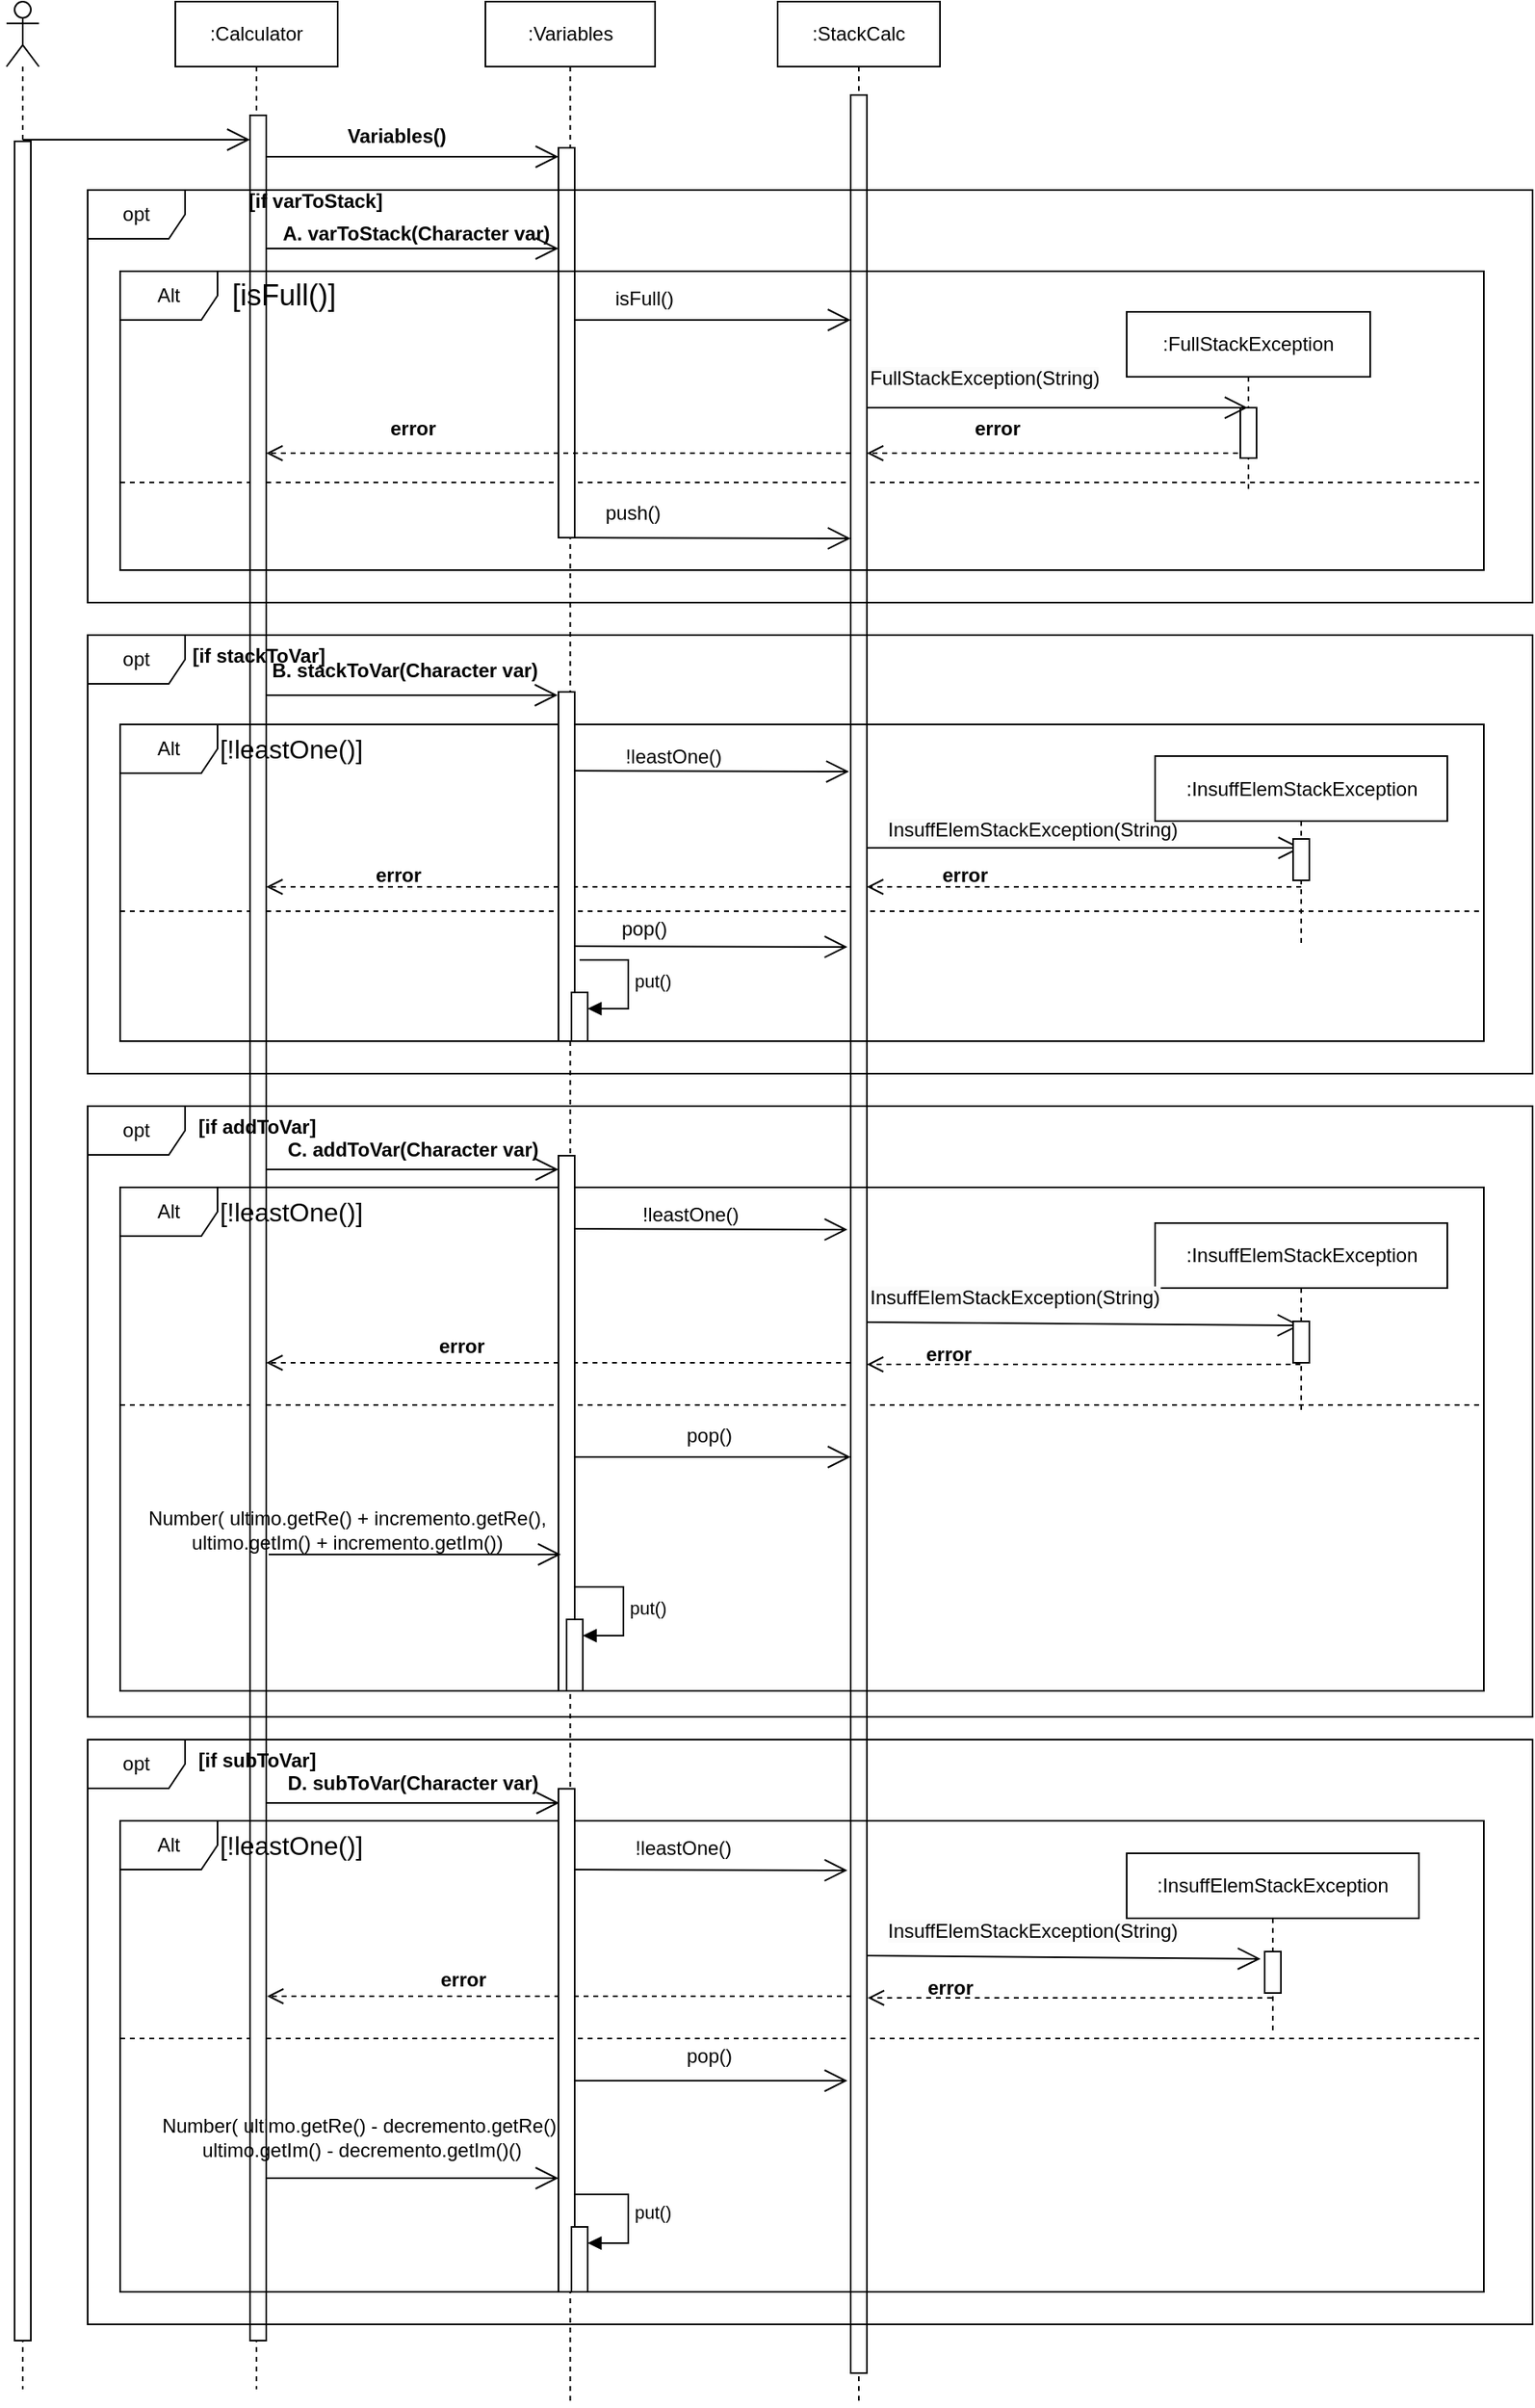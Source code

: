 <mxfile version="22.1.6" type="google">
  <diagram name="Pagina-1" id="kVooIhPU2rkoCFdK2LHJ">
    <mxGraphModel grid="1" page="1" gridSize="10" guides="1" tooltips="1" connect="1" arrows="1" fold="1" pageScale="1" pageWidth="827" pageHeight="1169" math="0" shadow="0">
      <root>
        <mxCell id="0" />
        <mxCell id="1" parent="0" />
        <mxCell id="1E0dOz9bMTVQA5IC1F03-9" value="" style="line;strokeWidth=1;fillColor=none;align=left;verticalAlign=middle;spacingTop=-1;spacingLeft=3;spacingRight=3;rotatable=0;labelPosition=right;points=[];portConstraint=eastwest;strokeColor=inherit;dashed=1;" vertex="1" parent="1">
          <mxGeometry x="100" y="372" width="840" height="8" as="geometry" />
        </mxCell>
        <mxCell id="1E0dOz9bMTVQA5IC1F03-52" value="" style="line;strokeWidth=1;fillColor=none;align=left;verticalAlign=middle;spacingTop=-1;spacingLeft=3;spacingRight=3;rotatable=0;labelPosition=right;points=[];portConstraint=eastwest;strokeColor=inherit;dashed=1;" vertex="1" parent="1">
          <mxGeometry x="100" y="636" width="840" height="8" as="geometry" />
        </mxCell>
        <mxCell id="1E0dOz9bMTVQA5IC1F03-88" value="" style="line;strokeWidth=1;fillColor=none;align=left;verticalAlign=middle;spacingTop=-1;spacingLeft=3;spacingRight=3;rotatable=0;labelPosition=right;points=[];portConstraint=eastwest;strokeColor=inherit;dashed=1;" vertex="1" parent="1">
          <mxGeometry x="100" y="940" width="840" height="8" as="geometry" />
        </mxCell>
        <mxCell id="E0s9owtsk1SM0bqnMgh_-17" value="" style="line;strokeWidth=1;fillColor=none;align=left;verticalAlign=middle;spacingTop=-1;spacingLeft=3;spacingRight=3;rotatable=0;labelPosition=right;points=[];portConstraint=eastwest;strokeColor=inherit;dashed=1;" vertex="1" parent="1">
          <mxGeometry x="100" y="1330" width="840" height="8" as="geometry" />
        </mxCell>
        <mxCell id="9F1jh5PW8uQruH1zrCdh-14" value=":StackCalc" style="shape=umlLifeline;perimeter=lifelinePerimeter;whiteSpace=wrap;html=1;container=1;dropTarget=0;collapsible=0;recursiveResize=0;outlineConnect=0;portConstraint=eastwest;newEdgeStyle={&quot;curved&quot;:0,&quot;rounded&quot;:0};" vertex="1" parent="1">
          <mxGeometry x="505" y="80" width="100" height="1480" as="geometry" />
        </mxCell>
        <mxCell id="JTToezeW8souKB9VHQ9I-14" value="" style="html=1;points=[[0,0,0,0,5],[0,1,0,0,-5],[1,0,0,0,5],[1,1,0,0,-5]];perimeter=orthogonalPerimeter;outlineConnect=0;targetShapes=umlLifeline;portConstraint=eastwest;newEdgeStyle={&quot;curved&quot;:0,&quot;rounded&quot;:0};" vertex="1" parent="9F1jh5PW8uQruH1zrCdh-14">
          <mxGeometry x="45" y="57.5" width="10" height="1402.5" as="geometry" />
        </mxCell>
        <mxCell id="9F1jh5PW8uQruH1zrCdh-13" value=":Calculator" style="shape=umlLifeline;perimeter=lifelinePerimeter;whiteSpace=wrap;html=1;container=1;dropTarget=0;collapsible=0;recursiveResize=0;outlineConnect=0;portConstraint=eastwest;newEdgeStyle={&quot;curved&quot;:0,&quot;rounded&quot;:0};" vertex="1" parent="1">
          <mxGeometry x="134" y="80" width="100" height="1470" as="geometry" />
        </mxCell>
        <mxCell id="9F1jh5PW8uQruH1zrCdh-12" value=":Variables" style="shape=umlLifeline;perimeter=lifelinePerimeter;whiteSpace=wrap;html=1;container=1;dropTarget=0;collapsible=0;recursiveResize=0;outlineConnect=0;portConstraint=eastwest;newEdgeStyle={&quot;curved&quot;:0,&quot;rounded&quot;:0};" vertex="1" parent="1">
          <mxGeometry x="325" y="80" width="104.5" height="1480" as="geometry" />
        </mxCell>
        <mxCell id="JTToezeW8souKB9VHQ9I-4" value="" style="html=1;points=[[0,0,0,0,5],[0,1,0,0,-5],[1,0,0,0,5],[1,1,0,0,-5]];perimeter=orthogonalPerimeter;outlineConnect=0;targetShapes=umlLifeline;portConstraint=eastwest;newEdgeStyle={&quot;curved&quot;:0,&quot;rounded&quot;:0};" vertex="1" parent="1">
          <mxGeometry x="180" y="150" width="10" height="1370" as="geometry" />
        </mxCell>
        <mxCell id="JTToezeW8souKB9VHQ9I-5" value="" style="endArrow=open;endFill=1;endSize=12;html=1;rounded=0;entryX=0;entryY=0;entryDx=0;entryDy=5;entryPerimeter=0;" edge="1" parent="1">
          <mxGeometry width="160" relative="1" as="geometry">
            <mxPoint x="190" y="175.5" as="sourcePoint" />
            <mxPoint x="370" y="175.5" as="targetPoint" />
          </mxGeometry>
        </mxCell>
        <mxCell id="JTToezeW8souKB9VHQ9I-6" value="" style="html=1;points=[[0,0,0,0,5],[0,1,0,0,-5],[1,0,0,0,5],[1,1,0,0,-5]];perimeter=orthogonalPerimeter;outlineConnect=0;targetShapes=umlLifeline;portConstraint=eastwest;newEdgeStyle={&quot;curved&quot;:0,&quot;rounded&quot;:0};" vertex="1" parent="1">
          <mxGeometry x="370" y="170" width="10" height="240" as="geometry" />
        </mxCell>
        <mxCell id="JTToezeW8souKB9VHQ9I-7" value="Variables()" style="text;align=center;fontStyle=1;verticalAlign=middle;spacingLeft=3;spacingRight=3;strokeColor=none;rotatable=0;points=[[0,0.5],[1,0.5]];portConstraint=eastwest;html=1;" vertex="1" parent="1">
          <mxGeometry x="230" y="150" width="80" height="26" as="geometry" />
        </mxCell>
        <mxCell id="JTToezeW8souKB9VHQ9I-37" value="opt" style="shape=umlFrame;whiteSpace=wrap;html=1;pointerEvents=0;" vertex="1" parent="1">
          <mxGeometry x="80" y="196" width="890" height="254" as="geometry" />
        </mxCell>
        <mxCell id="O0aGhMnzpYzXoTUy4jIY-9" value="" style="endArrow=open;endFill=1;endSize=12;html=1;rounded=0;entryX=0;entryY=0;entryDx=0;entryDy=5;entryPerimeter=0;" edge="1" parent="1" source="9F1jh5PW8uQruH1zrCdh-1">
          <mxGeometry width="160" relative="1" as="geometry">
            <mxPoint x="60" y="165" as="sourcePoint" />
            <mxPoint x="180" y="165" as="targetPoint" />
          </mxGeometry>
        </mxCell>
        <mxCell id="JTToezeW8souKB9VHQ9I-18" value="[if varToStack]" style="text;align=center;fontStyle=1;verticalAlign=middle;spacingLeft=3;spacingRight=3;strokeColor=none;rotatable=0;points=[[0,0.5],[1,0.5]];portConstraint=eastwest;html=1;" vertex="1" parent="1">
          <mxGeometry x="180" y="190" width="80" height="26" as="geometry" />
        </mxCell>
        <mxCell id="O0aGhMnzpYzXoTUy4jIY-59" value="&lt;font style=&quot;font-size: 18px;&quot;&gt;[isFull()]&lt;/font&gt;" style="text;html=1;strokeColor=none;fillColor=none;align=center;verticalAlign=middle;whiteSpace=wrap;rounded=0;fontSize=16;" vertex="1" parent="1">
          <mxGeometry x="170.5" y="246" width="60" height="30" as="geometry" />
        </mxCell>
        <mxCell id="1E0dOz9bMTVQA5IC1F03-6" value="A. varToStack(Character var)" style="text;align=center;fontStyle=1;verticalAlign=middle;spacingLeft=3;spacingRight=3;strokeColor=none;rotatable=0;points=[[0,0.5],[1,0.5]];portConstraint=eastwest;html=1;" vertex="1" parent="1">
          <mxGeometry x="170" y="210" width="223" height="26" as="geometry" />
        </mxCell>
        <mxCell id="1E0dOz9bMTVQA5IC1F03-8" value="Alt" style="shape=umlFrame;whiteSpace=wrap;html=1;pointerEvents=0;" vertex="1" parent="1">
          <mxGeometry x="100" y="246" width="840" height="184" as="geometry" />
        </mxCell>
        <mxCell id="1E0dOz9bMTVQA5IC1F03-11" value="" style="endArrow=open;endFill=1;endSize=12;html=1;rounded=0;" edge="1" parent="1">
          <mxGeometry width="160" relative="1" as="geometry">
            <mxPoint x="190" y="232" as="sourcePoint" />
            <mxPoint x="370" y="232.0" as="targetPoint" />
          </mxGeometry>
        </mxCell>
        <mxCell id="1E0dOz9bMTVQA5IC1F03-20" value="" style="html=1;verticalAlign=bottom;endArrow=open;dashed=1;endSize=8;curved=0;rounded=0;fontSize=12;" edge="1" parent="1" source="9F1jh5PW8uQruH1zrCdh-6" target="JTToezeW8souKB9VHQ9I-14">
          <mxGeometry y="-50" relative="1" as="geometry">
            <mxPoint x="750" y="358" as="sourcePoint" />
            <mxPoint x="580" y="358" as="targetPoint" />
            <Array as="points">
              <mxPoint x="630" y="358" />
            </Array>
            <mxPoint as="offset" />
          </mxGeometry>
        </mxCell>
        <mxCell id="1E0dOz9bMTVQA5IC1F03-21" value="" style="html=1;verticalAlign=bottom;endArrow=open;dashed=1;endSize=8;curved=0;rounded=0;fontSize=12;" edge="1" parent="1">
          <mxGeometry y="-50" relative="1" as="geometry">
            <mxPoint x="550" y="358" as="sourcePoint" />
            <mxPoint x="190" y="358" as="targetPoint" />
            <Array as="points">
              <mxPoint x="480" y="358" />
            </Array>
            <mxPoint as="offset" />
          </mxGeometry>
        </mxCell>
        <mxCell id="1E0dOz9bMTVQA5IC1F03-27" value="error" style="text;align=center;fontStyle=1;verticalAlign=middle;spacingLeft=3;spacingRight=3;strokeColor=none;rotatable=0;points=[[0,0.5],[1,0.5]];portConstraint=eastwest;html=1;" vertex="1" parent="1">
          <mxGeometry x="240" y="330" width="80" height="26" as="geometry" />
        </mxCell>
        <mxCell id="1E0dOz9bMTVQA5IC1F03-28" value="" style="endArrow=open;endFill=1;endSize=12;html=1;rounded=0;" edge="1" parent="1">
          <mxGeometry width="160" relative="1" as="geometry">
            <mxPoint x="379.997" y="410" as="sourcePoint" />
            <mxPoint x="550" y="410.5" as="targetPoint" />
          </mxGeometry>
        </mxCell>
        <mxCell id="1E0dOz9bMTVQA5IC1F03-29" value="push()" style="text;strokeColor=none;align=center;fillColor=none;html=1;verticalAlign=middle;whiteSpace=wrap;rounded=0;" vertex="1" parent="1">
          <mxGeometry x="385.5" y="379.996" width="60" height="30" as="geometry" />
        </mxCell>
        <mxCell id="1E0dOz9bMTVQA5IC1F03-47" value="opt" style="shape=umlFrame;whiteSpace=wrap;html=1;pointerEvents=0;" vertex="1" parent="1">
          <mxGeometry x="80" y="470" width="890" height="270" as="geometry" />
        </mxCell>
        <mxCell id="1E0dOz9bMTVQA5IC1F03-48" value="[if stackToVar]" style="text;align=center;fontStyle=1;verticalAlign=middle;spacingLeft=3;spacingRight=3;strokeColor=none;rotatable=0;points=[[0,0.5],[1,0.5]];portConstraint=eastwest;html=1;" vertex="1" parent="1">
          <mxGeometry x="145" y="470" width="80" height="26" as="geometry" />
        </mxCell>
        <mxCell id="1E0dOz9bMTVQA5IC1F03-49" value="[!leastOne()]" style="text;html=1;strokeColor=none;fillColor=none;align=center;verticalAlign=middle;whiteSpace=wrap;rounded=0;fontSize=16;" vertex="1" parent="1">
          <mxGeometry x="149.5" y="525" width="110.5" height="30" as="geometry" />
        </mxCell>
        <mxCell id="1E0dOz9bMTVQA5IC1F03-50" value="B. stackToVar(Character var)" style="text;align=center;fontStyle=1;verticalAlign=middle;spacingLeft=3;spacingRight=3;strokeColor=none;rotatable=0;points=[[0,0.5],[1,0.5]];portConstraint=eastwest;html=1;" vertex="1" parent="1">
          <mxGeometry x="180" y="479" width="190" height="26" as="geometry" />
        </mxCell>
        <mxCell id="1E0dOz9bMTVQA5IC1F03-51" value="Alt" style="shape=umlFrame;whiteSpace=wrap;html=1;pointerEvents=0;" vertex="1" parent="1">
          <mxGeometry x="100" y="525" width="840" height="195" as="geometry" />
        </mxCell>
        <mxCell id="1E0dOz9bMTVQA5IC1F03-53" value="" style="endArrow=open;endFill=1;endSize=12;html=1;rounded=0;" edge="1" parent="1">
          <mxGeometry width="160" relative="1" as="geometry">
            <mxPoint x="189.5" y="507" as="sourcePoint" />
            <mxPoint x="369.5" y="507.0" as="targetPoint" />
          </mxGeometry>
        </mxCell>
        <mxCell id="1E0dOz9bMTVQA5IC1F03-64" value="pop()" style="text;strokeColor=none;align=center;fillColor=none;html=1;verticalAlign=middle;whiteSpace=wrap;rounded=0;" vertex="1" parent="1">
          <mxGeometry x="393" y="635.996" width="60" height="30" as="geometry" />
        </mxCell>
        <mxCell id="1E0dOz9bMTVQA5IC1F03-67" value="" style="endArrow=open;endFill=1;endSize=12;html=1;rounded=0;" edge="1" parent="1">
          <mxGeometry width="160" relative="1" as="geometry">
            <mxPoint x="380" y="276" as="sourcePoint" />
            <mxPoint x="550" y="276" as="targetPoint" />
          </mxGeometry>
        </mxCell>
        <mxCell id="1E0dOz9bMTVQA5IC1F03-68" value="&lt;font style=&quot;font-size: 12px;&quot;&gt;isFull()&lt;/font&gt;" style="text;html=1;strokeColor=none;fillColor=none;align=center;verticalAlign=middle;whiteSpace=wrap;rounded=0;fontSize=16;" vertex="1" parent="1">
          <mxGeometry x="393" y="246" width="60" height="30" as="geometry" />
        </mxCell>
        <mxCell id="1E0dOz9bMTVQA5IC1F03-70" value="" style="endArrow=open;endFill=1;endSize=12;html=1;rounded=0;" edge="1" parent="1">
          <mxGeometry width="160" relative="1" as="geometry">
            <mxPoint x="378.997" y="553.55" as="sourcePoint" />
            <mxPoint x="549" y="554.05" as="targetPoint" />
          </mxGeometry>
        </mxCell>
        <mxCell id="1E0dOz9bMTVQA5IC1F03-71" value="&lt;font style=&quot;font-size: 12px;&quot;&gt;!leastOne()&lt;/font&gt;" style="text;html=1;strokeColor=none;fillColor=none;align=center;verticalAlign=middle;whiteSpace=wrap;rounded=0;fontSize=16;" vertex="1" parent="1">
          <mxGeometry x="395.5" y="528" width="90" height="30" as="geometry" />
        </mxCell>
        <mxCell id="1E0dOz9bMTVQA5IC1F03-73" value="error" style="text;align=center;fontStyle=1;verticalAlign=middle;spacingLeft=3;spacingRight=3;strokeColor=none;rotatable=0;points=[[0,0.5],[1,0.5]];portConstraint=eastwest;html=1;" vertex="1" parent="1">
          <mxGeometry x="570" y="900" width="80" height="26" as="geometry" />
        </mxCell>
        <mxCell id="1E0dOz9bMTVQA5IC1F03-80" value="" style="html=1;verticalAlign=bottom;endArrow=open;dashed=1;endSize=8;curved=0;rounded=0;fontSize=12;" edge="1" parent="1">
          <mxGeometry y="-50" relative="1" as="geometry">
            <mxPoint x="827.5" y="625" as="sourcePoint" />
            <mxPoint x="560" y="625" as="targetPoint" />
            <Array as="points">
              <mxPoint x="610" y="625" />
            </Array>
            <mxPoint as="offset" />
          </mxGeometry>
        </mxCell>
        <mxCell id="1E0dOz9bMTVQA5IC1F03-81" value="" style="html=1;verticalAlign=bottom;endArrow=open;dashed=1;endSize=8;curved=0;rounded=0;fontSize=12;" edge="1" parent="1">
          <mxGeometry y="-50" relative="1" as="geometry">
            <mxPoint x="550" y="625" as="sourcePoint" />
            <mxPoint x="190" y="625" as="targetPoint" />
            <Array as="points">
              <mxPoint x="370" y="625" />
            </Array>
            <mxPoint as="offset" />
          </mxGeometry>
        </mxCell>
        <mxCell id="1E0dOz9bMTVQA5IC1F03-82" value="error" style="text;align=center;fontStyle=1;verticalAlign=middle;spacingLeft=3;spacingRight=3;strokeColor=none;rotatable=0;points=[[0,0.5],[1,0.5]];portConstraint=eastwest;html=1;" vertex="1" parent="1">
          <mxGeometry x="230.5" y="605" width="80" height="26" as="geometry" />
        </mxCell>
        <mxCell id="1E0dOz9bMTVQA5IC1F03-83" value="opt" style="shape=umlFrame;whiteSpace=wrap;html=1;pointerEvents=0;" vertex="1" parent="1">
          <mxGeometry x="80" y="760" width="890" height="376" as="geometry" />
        </mxCell>
        <mxCell id="1E0dOz9bMTVQA5IC1F03-84" value="[if addToVar]" style="text;align=center;fontStyle=1;verticalAlign=middle;spacingLeft=3;spacingRight=3;strokeColor=none;rotatable=0;points=[[0,0.5],[1,0.5]];portConstraint=eastwest;html=1;" vertex="1" parent="1">
          <mxGeometry x="144" y="760" width="80" height="26" as="geometry" />
        </mxCell>
        <mxCell id="1E0dOz9bMTVQA5IC1F03-86" value="C. addToVar(Character var)" style="text;align=center;fontStyle=1;verticalAlign=middle;spacingLeft=3;spacingRight=3;strokeColor=none;rotatable=0;points=[[0,0.5],[1,0.5]];portConstraint=eastwest;html=1;" vertex="1" parent="1">
          <mxGeometry x="190" y="774" width="180" height="26" as="geometry" />
        </mxCell>
        <mxCell id="1E0dOz9bMTVQA5IC1F03-87" value="Alt" style="shape=umlFrame;whiteSpace=wrap;html=1;pointerEvents=0;" vertex="1" parent="1">
          <mxGeometry x="100" y="810" width="840" height="310" as="geometry" />
        </mxCell>
        <mxCell id="1E0dOz9bMTVQA5IC1F03-89" value="" style="endArrow=open;endFill=1;endSize=12;html=1;rounded=0;" edge="1" parent="1">
          <mxGeometry width="160" relative="1" as="geometry">
            <mxPoint x="190" y="799" as="sourcePoint" />
            <mxPoint x="370" y="799.0" as="targetPoint" />
          </mxGeometry>
        </mxCell>
        <mxCell id="1E0dOz9bMTVQA5IC1F03-104" value="" style="endArrow=open;endFill=1;endSize=12;html=1;rounded=0;" edge="1" parent="1">
          <mxGeometry width="160" relative="1" as="geometry">
            <mxPoint x="380" y="976" as="sourcePoint" />
            <mxPoint x="550" y="976" as="targetPoint" />
          </mxGeometry>
        </mxCell>
        <mxCell id="1E0dOz9bMTVQA5IC1F03-105" value="" style="endArrow=open;endFill=1;endSize=12;html=1;rounded=0;" edge="1" parent="1">
          <mxGeometry width="160" relative="1" as="geometry">
            <mxPoint x="377.997" y="661.5" as="sourcePoint" />
            <mxPoint x="548" y="662" as="targetPoint" />
          </mxGeometry>
        </mxCell>
        <mxCell id="1E0dOz9bMTVQA5IC1F03-106" value="Number( ultimo.getRe() - decremento.getRe(), &lt;br&gt;ultimo.getIm() - decremento.getIm()()" style="text;strokeColor=none;align=center;fillColor=none;html=1;verticalAlign=middle;whiteSpace=wrap;rounded=0;" vertex="1" parent="1">
          <mxGeometry x="102" y="1380" width="293.5" height="30" as="geometry" />
        </mxCell>
        <mxCell id="1E0dOz9bMTVQA5IC1F03-113" value="pop()" style="text;strokeColor=none;align=center;fillColor=none;html=1;verticalAlign=middle;whiteSpace=wrap;rounded=0;" vertex="1" parent="1">
          <mxGeometry x="433" y="947.996" width="60" height="30" as="geometry" />
        </mxCell>
        <mxCell id="E0s9owtsk1SM0bqnMgh_-2" value="" style="endArrow=open;endFill=1;endSize=12;html=1;rounded=0;" edge="1" parent="1">
          <mxGeometry width="160" relative="1" as="geometry">
            <mxPoint x="559.997" y="601" as="sourcePoint" />
            <mxPoint x="827.5" y="601" as="targetPoint" />
          </mxGeometry>
        </mxCell>
        <mxCell id="E0s9owtsk1SM0bqnMgh_-4" value="&lt;font style=&quot;font-size: 12px;&quot;&gt;!leastOne()&lt;/font&gt;" style="text;html=1;strokeColor=none;fillColor=none;align=center;verticalAlign=middle;whiteSpace=wrap;rounded=0;fontSize=16;" vertex="1" parent="1">
          <mxGeometry x="410" y="810" width="83" height="30" as="geometry" />
        </mxCell>
        <mxCell id="E0s9owtsk1SM0bqnMgh_-5" value="" style="endArrow=open;endFill=1;endSize=12;html=1;rounded=0;" edge="1" parent="1">
          <mxGeometry width="160" relative="1" as="geometry">
            <mxPoint x="377.997" y="835.5" as="sourcePoint" />
            <mxPoint x="548" y="836" as="targetPoint" />
          </mxGeometry>
        </mxCell>
        <mxCell id="E0s9owtsk1SM0bqnMgh_-7" value="" style="endArrow=open;endFill=1;endSize=12;html=1;rounded=0;" edge="1" parent="1">
          <mxGeometry width="160" relative="1" as="geometry">
            <mxPoint x="559.997" y="893" as="sourcePoint" />
            <mxPoint x="827" y="895" as="targetPoint" />
          </mxGeometry>
        </mxCell>
        <mxCell id="E0s9owtsk1SM0bqnMgh_-8" value="error" style="text;align=center;fontStyle=1;verticalAlign=middle;spacingLeft=3;spacingRight=3;strokeColor=none;rotatable=0;points=[[0,0.5],[1,0.5]];portConstraint=eastwest;html=1;" vertex="1" parent="1">
          <mxGeometry x="580" y="605" width="80" height="26" as="geometry" />
        </mxCell>
        <mxCell id="E0s9owtsk1SM0bqnMgh_-9" value="" style="html=1;verticalAlign=bottom;endArrow=open;dashed=1;endSize=8;curved=0;rounded=0;fontSize=12;" edge="1" parent="1">
          <mxGeometry y="-50" relative="1" as="geometry">
            <mxPoint x="827" y="919" as="sourcePoint" />
            <mxPoint x="560" y="919" as="targetPoint" />
            <Array as="points">
              <mxPoint x="610" y="919" />
            </Array>
            <mxPoint as="offset" />
          </mxGeometry>
        </mxCell>
        <mxCell id="E0s9owtsk1SM0bqnMgh_-10" value="" style="html=1;verticalAlign=bottom;endArrow=open;dashed=1;endSize=8;curved=0;rounded=0;fontSize=12;" edge="1" parent="1">
          <mxGeometry y="-50" relative="1" as="geometry">
            <mxPoint x="550" y="918" as="sourcePoint" />
            <mxPoint x="190" y="918" as="targetPoint" />
            <Array as="points">
              <mxPoint x="240" y="918" />
            </Array>
            <mxPoint as="offset" />
          </mxGeometry>
        </mxCell>
        <mxCell id="E0s9owtsk1SM0bqnMgh_-11" value="error" style="text;align=center;fontStyle=1;verticalAlign=middle;spacingLeft=3;spacingRight=3;strokeColor=none;rotatable=0;points=[[0,0.5],[1,0.5]];portConstraint=eastwest;html=1;" vertex="1" parent="1">
          <mxGeometry x="270" y="895" width="80" height="26" as="geometry" />
        </mxCell>
        <mxCell id="E0s9owtsk1SM0bqnMgh_-12" value="error" style="text;align=center;fontStyle=1;verticalAlign=middle;spacingLeft=3;spacingRight=3;strokeColor=none;rotatable=0;points=[[0,0.5],[1,0.5]];portConstraint=eastwest;html=1;" vertex="1" parent="1">
          <mxGeometry x="570.5" y="1290" width="80" height="26" as="geometry" />
        </mxCell>
        <mxCell id="E0s9owtsk1SM0bqnMgh_-13" value="opt" style="shape=umlFrame;whiteSpace=wrap;html=1;pointerEvents=0;" vertex="1" parent="1">
          <mxGeometry x="80" y="1150" width="890" height="360" as="geometry" />
        </mxCell>
        <mxCell id="E0s9owtsk1SM0bqnMgh_-14" value="[if subToVar]" style="text;align=center;fontStyle=1;verticalAlign=middle;spacingLeft=3;spacingRight=3;strokeColor=none;rotatable=0;points=[[0,0.5],[1,0.5]];portConstraint=eastwest;html=1;" vertex="1" parent="1">
          <mxGeometry x="144" y="1150" width="80" height="26" as="geometry" />
        </mxCell>
        <mxCell id="E0s9owtsk1SM0bqnMgh_-15" value="D. subToVar(Character var)" style="text;align=center;fontStyle=1;verticalAlign=middle;spacingLeft=3;spacingRight=3;strokeColor=none;rotatable=0;points=[[0,0.5],[1,0.5]];portConstraint=eastwest;html=1;" vertex="1" parent="1">
          <mxGeometry x="190" y="1164" width="179.5" height="26" as="geometry" />
        </mxCell>
        <mxCell id="E0s9owtsk1SM0bqnMgh_-16" value="Alt" style="shape=umlFrame;whiteSpace=wrap;html=1;pointerEvents=0;" vertex="1" parent="1">
          <mxGeometry x="100" y="1200" width="840" height="290" as="geometry" />
        </mxCell>
        <mxCell id="E0s9owtsk1SM0bqnMgh_-18" value="" style="endArrow=open;endFill=1;endSize=12;html=1;rounded=0;" edge="1" parent="1">
          <mxGeometry width="160" relative="1" as="geometry">
            <mxPoint x="190.5" y="1189" as="sourcePoint" />
            <mxPoint x="370.5" y="1189.0" as="targetPoint" />
          </mxGeometry>
        </mxCell>
        <mxCell id="E0s9owtsk1SM0bqnMgh_-21" value="" style="endArrow=open;endFill=1;endSize=12;html=1;rounded=0;" edge="1" parent="1">
          <mxGeometry width="160" relative="1" as="geometry">
            <mxPoint x="378" y="1360" as="sourcePoint" />
            <mxPoint x="548" y="1360" as="targetPoint" />
          </mxGeometry>
        </mxCell>
        <mxCell id="E0s9owtsk1SM0bqnMgh_-24" value="pop()" style="text;strokeColor=none;align=center;fillColor=none;html=1;verticalAlign=middle;whiteSpace=wrap;rounded=0;" vertex="1" parent="1">
          <mxGeometry x="433" y="1329.996" width="60" height="30" as="geometry" />
        </mxCell>
        <mxCell id="E0s9owtsk1SM0bqnMgh_-27" value="&lt;font style=&quot;font-size: 12px;&quot;&gt;!leastOne()&lt;/font&gt;" style="text;html=1;strokeColor=none;fillColor=none;align=center;verticalAlign=middle;whiteSpace=wrap;rounded=0;fontSize=16;" vertex="1" parent="1">
          <mxGeometry x="410" y="1200" width="73.5" height="30" as="geometry" />
        </mxCell>
        <mxCell id="E0s9owtsk1SM0bqnMgh_-28" value="" style="endArrow=open;endFill=1;endSize=12;html=1;rounded=0;" edge="1" parent="1">
          <mxGeometry width="160" relative="1" as="geometry">
            <mxPoint x="377.997" y="1230" as="sourcePoint" />
            <mxPoint x="548" y="1230.5" as="targetPoint" />
          </mxGeometry>
        </mxCell>
        <mxCell id="E0s9owtsk1SM0bqnMgh_-30" value="" style="endArrow=open;endFill=1;endSize=12;html=1;rounded=0;" edge="1" parent="1">
          <mxGeometry width="160" relative="1" as="geometry">
            <mxPoint x="560.497" y="1283" as="sourcePoint" />
            <mxPoint x="802.5" y="1285" as="targetPoint" />
          </mxGeometry>
        </mxCell>
        <mxCell id="E0s9owtsk1SM0bqnMgh_-31" value="" style="html=1;verticalAlign=bottom;endArrow=open;dashed=1;endSize=8;curved=0;rounded=0;fontSize=12;" edge="1" parent="1" source="9F1jh5PW8uQruH1zrCdh-22">
          <mxGeometry y="-50" relative="1" as="geometry">
            <mxPoint x="802.5" y="1309" as="sourcePoint" />
            <mxPoint x="560.5" y="1309" as="targetPoint" />
            <Array as="points">
              <mxPoint x="610.5" y="1309" />
            </Array>
            <mxPoint as="offset" />
          </mxGeometry>
        </mxCell>
        <mxCell id="E0s9owtsk1SM0bqnMgh_-32" value="" style="html=1;verticalAlign=bottom;endArrow=open;dashed=1;endSize=8;curved=0;rounded=0;fontSize=12;" edge="1" parent="1">
          <mxGeometry y="-50" relative="1" as="geometry">
            <mxPoint x="550.5" y="1308" as="sourcePoint" />
            <mxPoint x="190.5" y="1308" as="targetPoint" />
            <Array as="points">
              <mxPoint x="240.5" y="1308" />
            </Array>
            <mxPoint as="offset" />
          </mxGeometry>
        </mxCell>
        <mxCell id="E0s9owtsk1SM0bqnMgh_-33" value="error" style="text;align=center;fontStyle=1;verticalAlign=middle;spacingLeft=3;spacingRight=3;strokeColor=none;rotatable=0;points=[[0,0.5],[1,0.5]];portConstraint=eastwest;html=1;" vertex="1" parent="1">
          <mxGeometry x="270.5" y="1285" width="80" height="26" as="geometry" />
        </mxCell>
        <mxCell id="E0s9owtsk1SM0bqnMgh_-39" value="&lt;span style=&quot;color: rgb(0, 0, 0); font-family: Helvetica; font-size: 12px; font-style: normal; font-variant-ligatures: normal; font-variant-caps: normal; font-weight: 400; letter-spacing: normal; orphans: 2; text-align: left; text-indent: 0px; text-transform: none; widows: 2; word-spacing: 0px; -webkit-text-stroke-width: 0px; background-color: rgb(251, 251, 251); text-decoration-thickness: initial; text-decoration-style: initial; text-decoration-color: initial; float: none; display: inline !important;&quot;&gt;InsuffElemStackException(String)&lt;/span&gt;" style="text;whiteSpace=wrap;html=1;fontSize=16;" vertex="1" parent="1">
          <mxGeometry x="570.5" y="572" width="210" height="40" as="geometry" />
        </mxCell>
        <mxCell id="E0s9owtsk1SM0bqnMgh_-51" value="&lt;span style=&quot;color: rgb(0, 0, 0); font-family: Helvetica; font-size: 12px; font-style: normal; font-variant-ligatures: normal; font-variant-caps: normal; font-weight: 400; letter-spacing: normal; orphans: 2; text-align: left; text-indent: 0px; text-transform: none; widows: 2; word-spacing: 0px; -webkit-text-stroke-width: 0px; background-color: rgb(251, 251, 251); text-decoration-thickness: initial; text-decoration-style: initial; text-decoration-color: initial; float: none; display: inline !important;&quot;&gt;InsuffElemStackException(String)&lt;/span&gt;" style="text;whiteSpace=wrap;html=1;fontSize=16;" vertex="1" parent="1">
          <mxGeometry x="570.5" y="1250" width="210" height="40" as="geometry" />
        </mxCell>
        <mxCell id="E0s9owtsk1SM0bqnMgh_-56" value="" style="html=1;points=[[0,0,0,0,5],[0,1,0,0,-5],[1,0,0,0,5],[1,1,0,0,-5]];perimeter=orthogonalPerimeter;outlineConnect=0;targetShapes=umlLifeline;portConstraint=eastwest;newEdgeStyle={&quot;curved&quot;:0,&quot;rounded&quot;:0};" vertex="1" parent="1">
          <mxGeometry x="370" y="505" width="10" height="215" as="geometry" />
        </mxCell>
        <mxCell id="E0s9owtsk1SM0bqnMgh_-58" value="" style="html=1;points=[[0,0,0,0,5],[0,1,0,0,-5],[1,0,0,0,5],[1,1,0,0,-5]];perimeter=orthogonalPerimeter;outlineConnect=0;targetShapes=umlLifeline;portConstraint=eastwest;newEdgeStyle={&quot;curved&quot;:0,&quot;rounded&quot;:0};" vertex="1" parent="1">
          <mxGeometry x="370" y="790.5" width="10" height="329.5" as="geometry" />
        </mxCell>
        <mxCell id="E0s9owtsk1SM0bqnMgh_-63" value="" style="html=1;points=[[0,0,0,0,5],[0,1,0,0,-5],[1,0,0,0,5],[1,1,0,0,-5]];perimeter=orthogonalPerimeter;outlineConnect=0;targetShapes=umlLifeline;portConstraint=eastwest;newEdgeStyle={&quot;curved&quot;:0,&quot;rounded&quot;:0};" vertex="1" parent="1">
          <mxGeometry x="370" y="1180.25" width="10" height="309.75" as="geometry" />
        </mxCell>
        <mxCell id="9F1jh5PW8uQruH1zrCdh-1" value="" style="shape=umlLifeline;perimeter=lifelinePerimeter;whiteSpace=wrap;html=1;container=1;dropTarget=0;collapsible=0;recursiveResize=0;outlineConnect=0;portConstraint=eastwest;newEdgeStyle={&quot;curved&quot;:0,&quot;rounded&quot;:0};participant=umlActor;" vertex="1" parent="1">
          <mxGeometry x="30" y="80" width="20" height="1470" as="geometry" />
        </mxCell>
        <mxCell id="9F1jh5PW8uQruH1zrCdh-2" value="" style="html=1;points=[[0,0,0,0,5],[0,1,0,0,-5],[1,0,0,0,5],[1,1,0,0,-5]];perimeter=orthogonalPerimeter;outlineConnect=0;targetShapes=umlLifeline;portConstraint=eastwest;newEdgeStyle={&quot;curved&quot;:0,&quot;rounded&quot;:0};" vertex="1" parent="9F1jh5PW8uQruH1zrCdh-1">
          <mxGeometry x="5" y="86" width="10" height="1354" as="geometry" />
        </mxCell>
        <mxCell id="E0s9owtsk1SM0bqnMgh_-35" value="&lt;span style=&quot;color: rgb(0, 0, 0); font-family: Helvetica; font-size: 12px; font-style: normal; font-variant-ligatures: normal; font-variant-caps: normal; font-weight: 400; letter-spacing: normal; orphans: 2; text-align: left; text-indent: 0px; text-transform: none; widows: 2; word-spacing: 0px; -webkit-text-stroke-width: 0px; background-color: rgb(251, 251, 251); text-decoration-thickness: initial; text-decoration-style: initial; text-decoration-color: initial; float: none; display: inline !important;&quot;&gt;FullStackException(String)&lt;/span&gt;" style="text;whiteSpace=wrap;html=1;fontSize=16;" vertex="1" parent="1">
          <mxGeometry x="560" y="293.5" width="160" height="40" as="geometry" />
        </mxCell>
        <mxCell id="9F1jh5PW8uQruH1zrCdh-6" value=":FullStackException" style="shape=umlLifeline;perimeter=lifelinePerimeter;whiteSpace=wrap;html=1;container=1;dropTarget=0;collapsible=0;recursiveResize=0;outlineConnect=0;portConstraint=eastwest;newEdgeStyle={&quot;curved&quot;:0,&quot;rounded&quot;:0};" vertex="1" parent="1">
          <mxGeometry x="720" y="271" width="150" height="109" as="geometry" />
        </mxCell>
        <mxCell id="9F1jh5PW8uQruH1zrCdh-9" value="" style="html=1;points=[[0,0,0,0,5],[0,1,0,0,-5],[1,0,0,0,5],[1,1,0,0,-5]];perimeter=orthogonalPerimeter;outlineConnect=0;targetShapes=umlLifeline;portConstraint=eastwest;newEdgeStyle={&quot;curved&quot;:0,&quot;rounded&quot;:0};" vertex="1" parent="9F1jh5PW8uQruH1zrCdh-6">
          <mxGeometry x="70" y="59" width="10" height="31" as="geometry" />
        </mxCell>
        <mxCell id="9F1jh5PW8uQruH1zrCdh-7" value="" style="endArrow=open;endFill=1;endSize=12;html=1;rounded=0;" edge="1" parent="1" source="JTToezeW8souKB9VHQ9I-14" target="9F1jh5PW8uQruH1zrCdh-6">
          <mxGeometry width="160" relative="1" as="geometry">
            <mxPoint x="650" y="400" as="sourcePoint" />
            <mxPoint x="810" y="400" as="targetPoint" />
            <Array as="points">
              <mxPoint x="670" y="330" />
            </Array>
          </mxGeometry>
        </mxCell>
        <mxCell id="1E0dOz9bMTVQA5IC1F03-22" value="error" style="text;align=center;fontStyle=1;verticalAlign=middle;spacingLeft=3;spacingRight=3;strokeColor=none;rotatable=0;points=[[0,0.5],[1,0.5]];portConstraint=eastwest;html=1;" vertex="1" parent="1">
          <mxGeometry x="600" y="330" width="80" height="26" as="geometry" />
        </mxCell>
        <mxCell id="9F1jh5PW8uQruH1zrCdh-17" value=":InsuffElemStackException" style="shape=umlLifeline;perimeter=lifelinePerimeter;whiteSpace=wrap;html=1;container=1;dropTarget=0;collapsible=0;recursiveResize=0;outlineConnect=0;portConstraint=eastwest;newEdgeStyle={&quot;curved&quot;:0,&quot;rounded&quot;:0};" vertex="1" parent="1">
          <mxGeometry x="737.5" y="544.5" width="180" height="117" as="geometry" />
        </mxCell>
        <mxCell id="9F1jh5PW8uQruH1zrCdh-19" value="" style="html=1;points=[[0,0,0,0,5],[0,1,0,0,-5],[1,0,0,0,5],[1,1,0,0,-5]];perimeter=orthogonalPerimeter;outlineConnect=0;targetShapes=umlLifeline;portConstraint=eastwest;newEdgeStyle={&quot;curved&quot;:0,&quot;rounded&quot;:0};" vertex="1" parent="9F1jh5PW8uQruH1zrCdh-17">
          <mxGeometry x="85" y="51" width="10" height="25.5" as="geometry" />
        </mxCell>
        <mxCell id="9F1jh5PW8uQruH1zrCdh-20" value=":InsuffElemStackException" style="shape=umlLifeline;perimeter=lifelinePerimeter;whiteSpace=wrap;html=1;container=1;dropTarget=0;collapsible=0;recursiveResize=0;outlineConnect=0;portConstraint=eastwest;newEdgeStyle={&quot;curved&quot;:0,&quot;rounded&quot;:0};" vertex="1" parent="1">
          <mxGeometry x="737.5" y="832" width="180" height="117" as="geometry" />
        </mxCell>
        <mxCell id="9F1jh5PW8uQruH1zrCdh-21" value="" style="html=1;points=[[0,0,0,0,5],[0,1,0,0,-5],[1,0,0,0,5],[1,1,0,0,-5]];perimeter=orthogonalPerimeter;outlineConnect=0;targetShapes=umlLifeline;portConstraint=eastwest;newEdgeStyle={&quot;curved&quot;:0,&quot;rounded&quot;:0};" vertex="1" parent="9F1jh5PW8uQruH1zrCdh-20">
          <mxGeometry x="85" y="60.5" width="10" height="25.5" as="geometry" />
        </mxCell>
        <mxCell id="9F1jh5PW8uQruH1zrCdh-22" value=":InsuffElemStackException" style="shape=umlLifeline;perimeter=lifelinePerimeter;whiteSpace=wrap;html=1;container=1;dropTarget=0;collapsible=0;recursiveResize=0;outlineConnect=0;portConstraint=eastwest;newEdgeStyle={&quot;curved&quot;:0,&quot;rounded&quot;:0};" vertex="1" parent="1">
          <mxGeometry x="720" y="1220" width="180" height="110" as="geometry" />
        </mxCell>
        <mxCell id="9F1jh5PW8uQruH1zrCdh-23" value="" style="html=1;points=[[0,0,0,0,5],[0,1,0,0,-5],[1,0,0,0,5],[1,1,0,0,-5]];perimeter=orthogonalPerimeter;outlineConnect=0;targetShapes=umlLifeline;portConstraint=eastwest;newEdgeStyle={&quot;curved&quot;:0,&quot;rounded&quot;:0};" vertex="1" parent="9F1jh5PW8uQruH1zrCdh-22">
          <mxGeometry x="85" y="60.5" width="10" height="25.5" as="geometry" />
        </mxCell>
        <mxCell id="9F1jh5PW8uQruH1zrCdh-24" value="&lt;span style=&quot;color: rgb(0, 0, 0); font-family: Helvetica; font-size: 12px; font-style: normal; font-variant-ligatures: normal; font-variant-caps: normal; font-weight: 400; letter-spacing: normal; orphans: 2; text-align: left; text-indent: 0px; text-transform: none; widows: 2; word-spacing: 0px; -webkit-text-stroke-width: 0px; background-color: rgb(251, 251, 251); text-decoration-thickness: initial; text-decoration-style: initial; text-decoration-color: initial; float: none; display: inline !important;&quot;&gt;InsuffElemStackException(String)&lt;/span&gt;" style="text;whiteSpace=wrap;html=1;fontSize=16;" vertex="1" parent="1">
          <mxGeometry x="560" y="860" width="210" height="40" as="geometry" />
        </mxCell>
        <mxCell id="9F1jh5PW8uQruH1zrCdh-26" value="[!leastOne()]" style="text;html=1;strokeColor=none;fillColor=none;align=center;verticalAlign=middle;whiteSpace=wrap;rounded=0;fontSize=16;" vertex="1" parent="1">
          <mxGeometry x="149.5" y="810" width="110.5" height="30" as="geometry" />
        </mxCell>
        <mxCell id="9F1jh5PW8uQruH1zrCdh-27" value="[!leastOne()]" style="text;html=1;strokeColor=none;fillColor=none;align=center;verticalAlign=middle;whiteSpace=wrap;rounded=0;fontSize=16;" vertex="1" parent="1">
          <mxGeometry x="149.5" y="1200" width="110.5" height="30" as="geometry" />
        </mxCell>
        <mxCell id="9F1jh5PW8uQruH1zrCdh-31" value="" style="html=1;points=[[0,0,0,0,5],[0,1,0,0,-5],[1,0,0,0,5],[1,1,0,0,-5]];perimeter=orthogonalPerimeter;outlineConnect=0;targetShapes=umlLifeline;portConstraint=eastwest;newEdgeStyle={&quot;curved&quot;:0,&quot;rounded&quot;:0};" vertex="1" parent="1">
          <mxGeometry x="375" y="1076" width="10" height="44" as="geometry" />
        </mxCell>
        <mxCell id="9F1jh5PW8uQruH1zrCdh-32" value="put()" style="html=1;align=left;spacingLeft=2;endArrow=block;rounded=0;edgeStyle=orthogonalEdgeStyle;curved=0;rounded=0;" edge="1" parent="1" target="9F1jh5PW8uQruH1zrCdh-31">
          <mxGeometry relative="1" as="geometry">
            <mxPoint x="380" y="1056" as="sourcePoint" />
            <Array as="points">
              <mxPoint x="410" y="1086" />
            </Array>
          </mxGeometry>
        </mxCell>
        <mxCell id="9F1jh5PW8uQruH1zrCdh-33" value="" style="html=1;points=[[0,0,0,0,5],[0,1,0,0,-5],[1,0,0,0,5],[1,1,0,0,-5]];perimeter=orthogonalPerimeter;outlineConnect=0;targetShapes=umlLifeline;portConstraint=eastwest;newEdgeStyle={&quot;curved&quot;:0,&quot;rounded&quot;:0};" vertex="1" parent="1">
          <mxGeometry x="378" y="1450" width="10" height="40" as="geometry" />
        </mxCell>
        <mxCell id="9F1jh5PW8uQruH1zrCdh-34" value="put()" style="html=1;align=left;spacingLeft=2;endArrow=block;rounded=0;edgeStyle=orthogonalEdgeStyle;curved=0;rounded=0;" edge="1" parent="1" target="9F1jh5PW8uQruH1zrCdh-33">
          <mxGeometry relative="1" as="geometry">
            <mxPoint x="380" y="1430" as="sourcePoint" />
            <Array as="points">
              <mxPoint x="413" y="1460" />
            </Array>
          </mxGeometry>
        </mxCell>
        <mxCell id="9F1jh5PW8uQruH1zrCdh-35" value="" style="endArrow=open;endFill=1;endSize=12;html=1;rounded=0;" edge="1" parent="1">
          <mxGeometry width="160" relative="1" as="geometry">
            <mxPoint x="191.5" y="1036.0" as="sourcePoint" />
            <mxPoint x="371.5" y="1036.0" as="targetPoint" />
          </mxGeometry>
        </mxCell>
        <mxCell id="E0s9owtsk1SM0bqnMgh_-22" value="Number( ultimo.getRe() + incremento.getRe(), &lt;br&gt;ultimo.getIm() + incremento.getIm())" style="text;strokeColor=none;align=center;fillColor=none;html=1;verticalAlign=middle;whiteSpace=wrap;rounded=0;" vertex="1" parent="1">
          <mxGeometry x="105" y="1006" width="270" height="30" as="geometry" />
        </mxCell>
        <mxCell id="9F1jh5PW8uQruH1zrCdh-38" value="" style="endArrow=open;endFill=1;endSize=12;html=1;rounded=0;" edge="1" parent="1" target="E0s9owtsk1SM0bqnMgh_-63">
          <mxGeometry width="160" relative="1" as="geometry">
            <mxPoint x="190" y="1420" as="sourcePoint" />
            <mxPoint x="350" y="1420" as="targetPoint" />
          </mxGeometry>
        </mxCell>
        <mxCell id="9F1jh5PW8uQruH1zrCdh-40" value="" style="html=1;points=[[0,0,0,0,5],[0,1,0,0,-5],[1,0,0,0,5],[1,1,0,0,-5]];perimeter=orthogonalPerimeter;outlineConnect=0;targetShapes=umlLifeline;portConstraint=eastwest;newEdgeStyle={&quot;curved&quot;:0,&quot;rounded&quot;:0};" vertex="1" parent="1">
          <mxGeometry x="378" y="690" width="10" height="30" as="geometry" />
        </mxCell>
        <mxCell id="9F1jh5PW8uQruH1zrCdh-41" value="put()" style="html=1;align=left;spacingLeft=2;endArrow=block;rounded=0;edgeStyle=orthogonalEdgeStyle;curved=0;rounded=0;" edge="1" parent="1" target="9F1jh5PW8uQruH1zrCdh-40">
          <mxGeometry relative="1" as="geometry">
            <mxPoint x="383" y="670" as="sourcePoint" />
            <Array as="points">
              <mxPoint x="413" y="700" />
            </Array>
          </mxGeometry>
        </mxCell>
      </root>
    </mxGraphModel>
  </diagram>
</mxfile>
